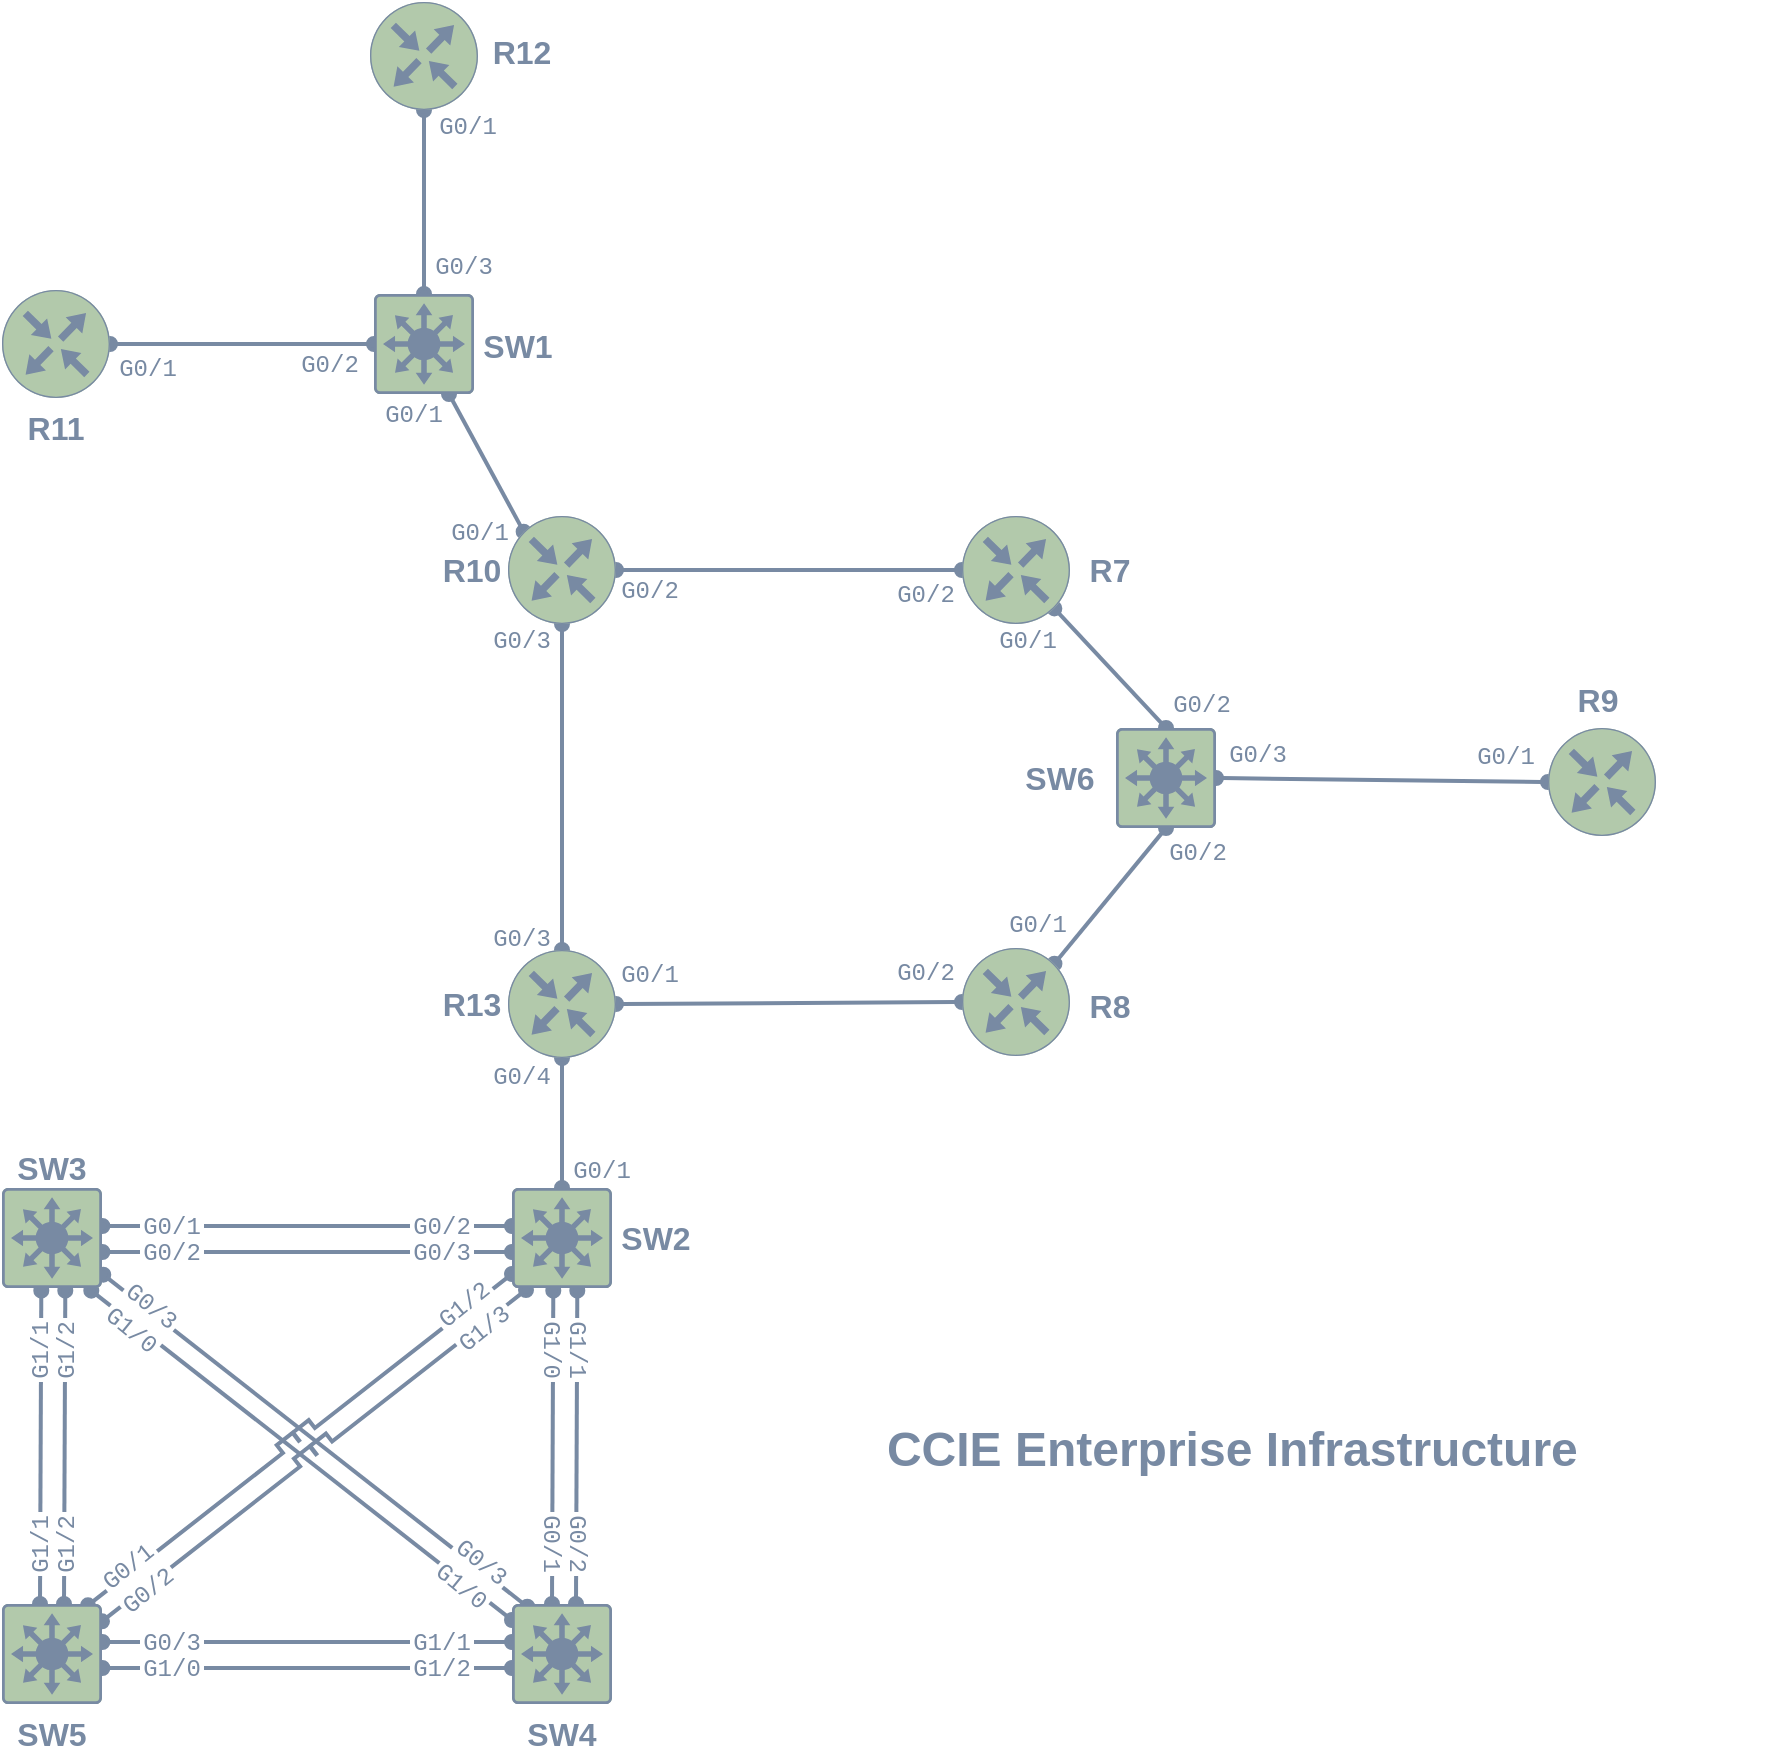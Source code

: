 <mxfile version="24.7.17">
  <diagram id="3FzLCyjZ6z0AWajw7nmZ" name="Page-1">
    <mxGraphModel dx="811" dy="481" grid="0" gridSize="10" guides="1" tooltips="1" connect="1" arrows="0" fold="1" page="1" pageScale="1" pageWidth="1700" pageHeight="1100" math="0" shadow="0">
      <root>
        <mxCell id="0" />
        <mxCell id="1" parent="0" />
        <mxCell id="4cNgWaajoUoEKIql2Z4e-40" style="orthogonalLoop=1;jettySize=auto;html=1;entryX=0.5;entryY=1;entryDx=0;entryDy=0;entryPerimeter=0;strokeWidth=2;endArrow=oval;endFill=1;strokeColor=#788AA3;fontColor=#46495D;startArrow=oval;startFill=1;exitX=0.5;exitY=0;exitDx=0;exitDy=0;exitPerimeter=0;" parent="1" source="JbKFmaKcqYVt8SOd0Ui6-25" target="jpL6aEYmRxAyybrOZQ5o-57" edge="1">
          <mxGeometry relative="1" as="geometry">
            <mxPoint x="702" y="723" as="sourcePoint" />
            <mxPoint x="702" y="664" as="targetPoint" />
          </mxGeometry>
        </mxCell>
        <mxCell id="4cNgWaajoUoEKIql2Z4e-1" style="orthogonalLoop=1;jettySize=auto;html=1;entryX=0.5;entryY=1;entryDx=0;entryDy=0;entryPerimeter=0;strokeWidth=2;endArrow=oval;endFill=1;strokeColor=#788AA3;fontColor=#46495D;startArrow=oval;startFill=1;exitX=0.5;exitY=0;exitDx=0;exitDy=0;exitPerimeter=0;" parent="1" source="jpL6aEYmRxAyybrOZQ5o-73" target="jpL6aEYmRxAyybrOZQ5o-71" edge="1">
          <mxGeometry relative="1" as="geometry">
            <mxPoint x="690.597" y="268.83" as="sourcePoint" />
            <mxPoint x="775.4" y="231" as="targetPoint" />
          </mxGeometry>
        </mxCell>
        <mxCell id="jpL6aEYmRxAyybrOZQ5o-75" style="orthogonalLoop=1;jettySize=auto;html=1;entryX=0;entryY=0.5;entryDx=0;entryDy=0;entryPerimeter=0;strokeWidth=2;endArrow=oval;endFill=1;strokeColor=#788AA3;fontColor=#46495D;startArrow=oval;startFill=1;exitX=1;exitY=0.5;exitDx=0;exitDy=0;exitPerimeter=0;" parent="1" source="jpL6aEYmRxAyybrOZQ5o-72" target="jpL6aEYmRxAyybrOZQ5o-73" edge="1">
          <mxGeometry relative="1" as="geometry">
            <mxPoint x="619.83" y="395.83" as="sourcePoint" />
            <mxPoint x="582.5" y="327" as="targetPoint" />
          </mxGeometry>
        </mxCell>
        <mxCell id="jpL6aEYmRxAyybrOZQ5o-74" style="orthogonalLoop=1;jettySize=auto;html=1;entryX=0.75;entryY=1;entryDx=0;entryDy=0;entryPerimeter=0;strokeWidth=2;endArrow=oval;endFill=1;strokeColor=#788AA3;fontColor=#46495D;startArrow=oval;startFill=1;exitX=0.145;exitY=0.145;exitDx=0;exitDy=0;exitPerimeter=0;" parent="1" source="jpL6aEYmRxAyybrOZQ5o-53" target="jpL6aEYmRxAyybrOZQ5o-73" edge="1">
          <mxGeometry relative="1" as="geometry">
            <mxPoint x="759" y="334" as="sourcePoint" />
            <mxPoint x="653" y="334" as="targetPoint" />
          </mxGeometry>
        </mxCell>
        <mxCell id="jpL6aEYmRxAyybrOZQ5o-59" style="edgeStyle=none;orthogonalLoop=1;jettySize=auto;html=1;exitX=0;exitY=0.5;exitDx=0;exitDy=0;endArrow=oval;endFill=1;strokeWidth=2;strokeColor=#788AA3;fontColor=#46495D;startArrow=oval;startFill=1;entryX=1;entryY=0.5;entryDx=0;entryDy=0;entryPerimeter=0;exitPerimeter=0;" parent="1" source="jpL6aEYmRxAyybrOZQ5o-25" target="jpL6aEYmRxAyybrOZQ5o-57" edge="1">
          <mxGeometry relative="1" as="geometry">
            <mxPoint x="1113" y="646" as="sourcePoint" />
            <mxPoint x="778" y="631" as="targetPoint" />
          </mxGeometry>
        </mxCell>
        <mxCell id="jpL6aEYmRxAyybrOZQ5o-58" style="edgeStyle=none;orthogonalLoop=1;jettySize=auto;html=1;exitX=0.5;exitY=1;exitDx=0;exitDy=0;exitPerimeter=0;entryX=0.5;entryY=0;entryDx=0;entryDy=0;entryPerimeter=0;endArrow=oval;endFill=1;strokeWidth=2;strokeColor=#788AA3;fontColor=#46495D;startArrow=oval;startFill=1;" parent="1" source="jpL6aEYmRxAyybrOZQ5o-53" target="jpL6aEYmRxAyybrOZQ5o-57" edge="1">
          <mxGeometry relative="1" as="geometry">
            <mxPoint x="688" y="460" as="sourcePoint" />
            <mxPoint x="688" y="545" as="targetPoint" />
          </mxGeometry>
        </mxCell>
        <mxCell id="jpL6aEYmRxAyybrOZQ5o-31" style="orthogonalLoop=1;jettySize=auto;html=1;entryX=1;entryY=0.5;entryDx=0;entryDy=0;entryPerimeter=0;strokeWidth=2;endArrow=oval;endFill=1;strokeColor=#788AA3;fontColor=#46495D;startArrow=oval;startFill=1;exitX=0;exitY=0.5;exitDx=0;exitDy=0;exitPerimeter=0;" parent="1" source="jpL6aEYmRxAyybrOZQ5o-30" target="jpL6aEYmRxAyybrOZQ5o-23" edge="1">
          <mxGeometry relative="1" as="geometry">
            <mxPoint x="997" y="583" as="sourcePoint" />
            <mxPoint x="997" y="524" as="targetPoint" />
          </mxGeometry>
        </mxCell>
        <mxCell id="jpL6aEYmRxAyybrOZQ5o-29" style="edgeStyle=none;orthogonalLoop=1;jettySize=auto;html=1;exitX=1;exitY=0.5;exitDx=0;exitDy=0;exitPerimeter=0;endArrow=oval;endFill=1;strokeWidth=2;strokeColor=#788AA3;fontColor=#46495D;startArrow=oval;startFill=1;entryX=0;entryY=0.5;entryDx=0;entryDy=0;entryPerimeter=0;" parent="1" source="jpL6aEYmRxAyybrOZQ5o-53" target="jpL6aEYmRxAyybrOZQ5o-22" edge="1">
          <mxGeometry relative="1" as="geometry">
            <mxPoint x="1028.197" y="385.83" as="sourcePoint" />
            <mxPoint x="1154.83" y="403.8" as="targetPoint" />
          </mxGeometry>
        </mxCell>
        <mxCell id="jpL6aEYmRxAyybrOZQ5o-26" style="edgeStyle=none;orthogonalLoop=1;jettySize=auto;html=1;exitX=0.5;exitY=1;exitDx=0;exitDy=0;exitPerimeter=0;entryX=0.856;entryY=0.145;entryDx=0;entryDy=0;entryPerimeter=0;endArrow=oval;endFill=1;strokeWidth=2;strokeColor=#788AA3;fontColor=#46495D;startArrow=oval;startFill=1;" parent="1" source="jpL6aEYmRxAyybrOZQ5o-23" target="jpL6aEYmRxAyybrOZQ5o-25" edge="1">
          <mxGeometry relative="1" as="geometry">
            <mxPoint x="926" y="525" as="sourcePoint" />
            <mxPoint x="926" y="609" as="targetPoint" />
          </mxGeometry>
        </mxCell>
        <mxCell id="jpL6aEYmRxAyybrOZQ5o-24" style="edgeStyle=none;orthogonalLoop=1;jettySize=auto;html=1;exitX=0.855;exitY=0.856;exitDx=0;exitDy=0;exitPerimeter=0;entryX=0.5;entryY=0;entryDx=0;entryDy=0;entryPerimeter=0;endArrow=oval;endFill=1;strokeWidth=2;strokeColor=#788AA3;fontColor=#46495D;startArrow=oval;startFill=1;" parent="1" source="jpL6aEYmRxAyybrOZQ5o-22" target="jpL6aEYmRxAyybrOZQ5o-23" edge="1">
          <mxGeometry relative="1" as="geometry">
            <mxPoint x="866.17" y="393.197" as="sourcePoint" />
            <mxPoint x="907.83" y="432.83" as="targetPoint" />
          </mxGeometry>
        </mxCell>
        <mxCell id="jpL6aEYmRxAyybrOZQ5o-22" value="" style="points=[[0.5,0,0],[1,0.5,0],[0.5,1,0],[0,0.5,0],[0.145,0.145,0],[0.856,0.145,0],[0.855,0.856,0],[0.145,0.855,0]];verticalLabelPosition=bottom;html=1;verticalAlign=top;aspect=fixed;align=center;pointerEvents=1;shape=mxgraph.cisco19.rect;prIcon=router;fillColor=#B2C9AB;strokeColor=#788AA3;shadow=0;fontColor=#46495D;" parent="1" vertex="1">
          <mxGeometry x="889" y="378" width="54" height="54" as="geometry" />
        </mxCell>
        <mxCell id="jpL6aEYmRxAyybrOZQ5o-23" value="" style="points=[[0.015,0.015,0],[0.985,0.015,0],[0.985,0.985,0],[0.015,0.985,0],[0.25,0,0],[0.5,0,0],[0.75,0,0],[1,0.25,0],[1,0.5,0],[1,0.75,0],[0.75,1,0],[0.5,1,0],[0.25,1,0],[0,0.75,0],[0,0.5,0],[0,0.25,0]];verticalLabelPosition=bottom;html=1;verticalAlign=top;aspect=fixed;align=center;pointerEvents=1;shape=mxgraph.cisco19.rect;prIcon=l3_switch;fillColor=#B2C9AB;strokeColor=#788AA3;shadow=0;fontColor=#46495D;" parent="1" vertex="1">
          <mxGeometry x="966" y="484" width="50" height="50" as="geometry" />
        </mxCell>
        <mxCell id="jpL6aEYmRxAyybrOZQ5o-25" value="" style="points=[[0.5,0,0],[1,0.5,0],[0.5,1,0],[0,0.5,0],[0.145,0.145,0],[0.856,0.145,0],[0.855,0.856,0],[0.145,0.855,0]];verticalLabelPosition=bottom;html=1;verticalAlign=top;aspect=fixed;align=center;pointerEvents=1;shape=mxgraph.cisco19.rect;prIcon=router;fillColor=#B2C9AB;strokeColor=#788AA3;shadow=0;fontColor=#46495D;" parent="1" vertex="1">
          <mxGeometry x="889" y="594" width="54" height="54" as="geometry" />
        </mxCell>
        <mxCell id="jpL6aEYmRxAyybrOZQ5o-30" value="" style="points=[[0.5,0,0],[1,0.5,0],[0.5,1,0],[0,0.5,0],[0.145,0.145,0],[0.856,0.145,0],[0.855,0.856,0],[0.145,0.855,0]];verticalLabelPosition=bottom;html=1;verticalAlign=top;aspect=fixed;align=center;pointerEvents=1;shape=mxgraph.cisco19.rect;prIcon=router;fillColor=#B2C9AB;strokeColor=#788AA3;shadow=0;fontColor=#46495D;" parent="1" vertex="1">
          <mxGeometry x="1182" y="484" width="54" height="54" as="geometry" />
        </mxCell>
        <mxCell id="jpL6aEYmRxAyybrOZQ5o-32" value="&lt;font size=&quot;1&quot; color=&quot;#788aa3&quot;&gt;&lt;b style=&quot;font-size: 16px&quot;&gt;R7&lt;/b&gt;&lt;/font&gt;" style="text;html=1;strokeColor=none;fillColor=none;align=center;verticalAlign=middle;whiteSpace=wrap;fontColor=#46495D;" parent="1" vertex="1">
          <mxGeometry x="943" y="395" width="40" height="20" as="geometry" />
        </mxCell>
        <mxCell id="jpL6aEYmRxAyybrOZQ5o-33" value="&lt;font size=&quot;1&quot; color=&quot;#788aa3&quot;&gt;&lt;b style=&quot;font-size: 16px&quot;&gt;R8&lt;/b&gt;&lt;/font&gt;" style="text;html=1;strokeColor=none;fillColor=none;align=center;verticalAlign=middle;whiteSpace=wrap;fontColor=#46495D;" parent="1" vertex="1">
          <mxGeometry x="943" y="613" width="40" height="20" as="geometry" />
        </mxCell>
        <mxCell id="jpL6aEYmRxAyybrOZQ5o-34" value="&lt;font size=&quot;1&quot; color=&quot;#788aa3&quot;&gt;&lt;b style=&quot;font-size: 16px&quot;&gt;SW6&lt;/b&gt;&lt;/font&gt;" style="text;html=1;strokeColor=none;fillColor=none;align=center;verticalAlign=middle;whiteSpace=wrap;fontColor=#46495D;" parent="1" vertex="1">
          <mxGeometry x="918" y="499" width="40" height="20" as="geometry" />
        </mxCell>
        <mxCell id="jpL6aEYmRxAyybrOZQ5o-37" value="&lt;font face=&quot;Courier New&quot; color=&quot;#788aa3&quot; style=&quot;font-size: 12px&quot;&gt;G0/2&lt;/font&gt;" style="whiteSpace=wrap;html=1;strokeWidth=2;glass=0;shadow=0;fontColor=#46495D;fillColor=none;strokeColor=none;" parent="1" vertex="1">
          <mxGeometry x="855" y="411" width="32" height="12" as="geometry" />
        </mxCell>
        <mxCell id="jpL6aEYmRxAyybrOZQ5o-39" value="&lt;font size=&quot;1&quot; color=&quot;#788aa3&quot;&gt;&lt;b style=&quot;font-size: 16px&quot;&gt;R9&lt;/b&gt;&lt;/font&gt;" style="text;html=1;strokeColor=none;fillColor=none;align=center;verticalAlign=middle;whiteSpace=wrap;fontColor=#46495D;" parent="1" vertex="1">
          <mxGeometry x="1187" y="460" width="40" height="20" as="geometry" />
        </mxCell>
        <mxCell id="jpL6aEYmRxAyybrOZQ5o-40" value="&lt;font face=&quot;Courier New&quot; color=&quot;#788aa3&quot; style=&quot;font-size: 12px&quot;&gt;G0/1&lt;/font&gt;" style="whiteSpace=wrap;html=1;strokeWidth=2;glass=0;shadow=0;fontColor=#46495D;fillColor=none;strokeColor=none;" parent="1" vertex="1">
          <mxGeometry x="906" y="434" width="32" height="12" as="geometry" />
        </mxCell>
        <mxCell id="jpL6aEYmRxAyybrOZQ5o-41" value="&lt;font face=&quot;Courier New&quot; color=&quot;#788aa3&quot; style=&quot;font-size: 12px&quot;&gt;G0/2&lt;/font&gt;" style="whiteSpace=wrap;html=1;strokeWidth=2;glass=0;shadow=0;fontColor=#46495D;fillColor=none;strokeColor=none;" parent="1" vertex="1">
          <mxGeometry x="993" y="466" width="32" height="12" as="geometry" />
        </mxCell>
        <mxCell id="jpL6aEYmRxAyybrOZQ5o-43" value="&lt;font face=&quot;Courier New&quot; color=&quot;#788aa3&quot; style=&quot;font-size: 12px&quot;&gt;G0/1&lt;/font&gt;" style="whiteSpace=wrap;html=1;strokeWidth=2;glass=0;shadow=0;fontColor=#46495D;fillColor=none;strokeColor=none;" parent="1" vertex="1">
          <mxGeometry x="911" y="576" width="32" height="12" as="geometry" />
        </mxCell>
        <mxCell id="jpL6aEYmRxAyybrOZQ5o-44" value="&lt;font face=&quot;Courier New&quot; color=&quot;#788aa3&quot; style=&quot;font-size: 12px&quot;&gt;G0/3&lt;/font&gt;" style="whiteSpace=wrap;html=1;strokeWidth=2;glass=0;shadow=0;fontColor=#46495D;fillColor=none;strokeColor=none;" parent="1" vertex="1">
          <mxGeometry x="1021" y="491" width="32" height="12" as="geometry" />
        </mxCell>
        <mxCell id="jpL6aEYmRxAyybrOZQ5o-45" value="&lt;font face=&quot;Courier New&quot; color=&quot;#788aa3&quot; style=&quot;font-size: 12px&quot;&gt;G0/1&lt;/font&gt;" style="whiteSpace=wrap;html=1;strokeWidth=2;glass=0;shadow=0;fontColor=#46495D;fillColor=none;strokeColor=none;" parent="1" vertex="1">
          <mxGeometry x="1145" y="492" width="32" height="12" as="geometry" />
        </mxCell>
        <mxCell id="jpL6aEYmRxAyybrOZQ5o-51" value="&lt;font face=&quot;Courier New&quot; color=&quot;#788aa3&quot; style=&quot;font-size: 12px&quot;&gt;G0/2&lt;/font&gt;" style="whiteSpace=wrap;html=1;strokeWidth=2;glass=0;shadow=0;fontColor=#46495D;fillColor=none;strokeColor=none;" parent="1" vertex="1">
          <mxGeometry x="855" y="600" width="32" height="12" as="geometry" />
        </mxCell>
        <mxCell id="jpL6aEYmRxAyybrOZQ5o-53" value="" style="points=[[0.5,0,0],[1,0.5,0],[0.5,1,0],[0,0.5,0],[0.145,0.145,0],[0.856,0.145,0],[0.855,0.856,0],[0.145,0.855,0]];verticalLabelPosition=bottom;html=1;verticalAlign=top;aspect=fixed;align=center;pointerEvents=1;shape=mxgraph.cisco19.rect;prIcon=router;fillColor=#B2C9AB;strokeColor=#788AA3;shadow=0;fontColor=#46495D;" parent="1" vertex="1">
          <mxGeometry x="662" y="378" width="54" height="54" as="geometry" />
        </mxCell>
        <mxCell id="jpL6aEYmRxAyybrOZQ5o-55" value="&lt;font face=&quot;Courier New&quot; color=&quot;#788aa3&quot; style=&quot;font-size: 12px&quot;&gt;G0/2&lt;/font&gt;" style="whiteSpace=wrap;html=1;strokeWidth=2;glass=0;shadow=0;fontColor=#46495D;fillColor=none;strokeColor=none;" parent="1" vertex="1">
          <mxGeometry x="717" y="409" width="32" height="12" as="geometry" />
        </mxCell>
        <mxCell id="jpL6aEYmRxAyybrOZQ5o-57" value="" style="points=[[0.5,0,0],[1,0.5,0],[0.5,1,0],[0,0.5,0],[0.145,0.145,0],[0.856,0.145,0],[0.855,0.856,0],[0.145,0.855,0]];verticalLabelPosition=bottom;html=1;verticalAlign=top;aspect=fixed;align=center;pointerEvents=1;shape=mxgraph.cisco19.rect;prIcon=router;fillColor=#B2C9AB;strokeColor=#788AA3;shadow=0;fontColor=#46495D;" parent="1" vertex="1">
          <mxGeometry x="662" y="595" width="54" height="54" as="geometry" />
        </mxCell>
        <mxCell id="jpL6aEYmRxAyybrOZQ5o-62" value="&lt;font size=&quot;1&quot; color=&quot;#788aa3&quot;&gt;&lt;b style=&quot;font-size: 16px&quot;&gt;R10&lt;/b&gt;&lt;/font&gt;" style="text;html=1;strokeColor=none;fillColor=none;align=center;verticalAlign=middle;whiteSpace=wrap;fontColor=#46495D;" parent="1" vertex="1">
          <mxGeometry x="624" y="395" width="40" height="20" as="geometry" />
        </mxCell>
        <mxCell id="jpL6aEYmRxAyybrOZQ5o-63" value="&lt;font size=&quot;1&quot; color=&quot;#788aa3&quot;&gt;&lt;b style=&quot;font-size: 16px&quot;&gt;R13&lt;/b&gt;&lt;/font&gt;" style="text;html=1;strokeColor=none;fillColor=none;align=center;verticalAlign=middle;whiteSpace=wrap;fontColor=#46495D;" parent="1" vertex="1">
          <mxGeometry x="624" y="612" width="40" height="20" as="geometry" />
        </mxCell>
        <mxCell id="jpL6aEYmRxAyybrOZQ5o-64" value="&lt;font face=&quot;Courier New&quot; color=&quot;#788aa3&quot; style=&quot;font-size: 12px&quot;&gt;G0/3&lt;/font&gt;" style="whiteSpace=wrap;html=1;strokeWidth=2;glass=0;shadow=0;fontColor=#46495D;fillColor=none;strokeColor=none;" parent="1" vertex="1">
          <mxGeometry x="653" y="434" width="32" height="12" as="geometry" />
        </mxCell>
        <mxCell id="jpL6aEYmRxAyybrOZQ5o-65" value="&lt;font face=&quot;Courier New&quot; color=&quot;#788aa3&quot; style=&quot;font-size: 12px&quot;&gt;G0/3&lt;/font&gt;" style="whiteSpace=wrap;html=1;strokeWidth=2;glass=0;shadow=0;fontColor=#46495D;fillColor=none;strokeColor=none;" parent="1" vertex="1">
          <mxGeometry x="653" y="583" width="32" height="12" as="geometry" />
        </mxCell>
        <mxCell id="jpL6aEYmRxAyybrOZQ5o-68" value="&lt;font face=&quot;Courier New&quot; color=&quot;#788aa3&quot; style=&quot;font-size: 12px&quot;&gt;G0/1&lt;/font&gt;" style="whiteSpace=wrap;html=1;strokeWidth=2;glass=0;shadow=0;fontColor=#46495D;fillColor=none;strokeColor=none;" parent="1" vertex="1">
          <mxGeometry x="717" y="601" width="32" height="12" as="geometry" />
        </mxCell>
        <mxCell id="jpL6aEYmRxAyybrOZQ5o-71" value="" style="points=[[0.5,0,0],[1,0.5,0],[0.5,1,0],[0,0.5,0],[0.145,0.145,0],[0.856,0.145,0],[0.855,0.856,0],[0.145,0.855,0]];verticalLabelPosition=bottom;html=1;verticalAlign=top;aspect=fixed;align=center;pointerEvents=1;shape=mxgraph.cisco19.rect;prIcon=router;fillColor=#B2C9AB;strokeColor=#788AA3;shadow=0;fontColor=#46495D;" parent="1" vertex="1">
          <mxGeometry x="593" y="121" width="54" height="54" as="geometry" />
        </mxCell>
        <mxCell id="jpL6aEYmRxAyybrOZQ5o-72" value="" style="points=[[0.5,0,0],[1,0.5,0],[0.5,1,0],[0,0.5,0],[0.145,0.145,0],[0.856,0.145,0],[0.855,0.856,0],[0.145,0.855,0]];verticalLabelPosition=bottom;html=1;verticalAlign=top;aspect=fixed;align=center;pointerEvents=1;shape=mxgraph.cisco19.rect;prIcon=router;fillColor=#B2C9AB;strokeColor=#788AA3;shadow=0;fontColor=#46495D;" parent="1" vertex="1">
          <mxGeometry x="409" y="265" width="54" height="54" as="geometry" />
        </mxCell>
        <mxCell id="jpL6aEYmRxAyybrOZQ5o-73" value="" style="points=[[0.015,0.015,0],[0.985,0.015,0],[0.985,0.985,0],[0.015,0.985,0],[0.25,0,0],[0.5,0,0],[0.75,0,0],[1,0.25,0],[1,0.5,0],[1,0.75,0],[0.75,1,0],[0.5,1,0],[0.25,1,0],[0,0.75,0],[0,0.5,0],[0,0.25,0]];verticalLabelPosition=bottom;html=1;verticalAlign=top;aspect=fixed;align=center;pointerEvents=1;shape=mxgraph.cisco19.rect;prIcon=l3_switch;fillColor=#B2C9AB;strokeColor=#788AA3;shadow=0;fontColor=#46495D;" parent="1" vertex="1">
          <mxGeometry x="595" y="267" width="50" height="50" as="geometry" />
        </mxCell>
        <mxCell id="4cNgWaajoUoEKIql2Z4e-2" value="&lt;font size=&quot;1&quot; color=&quot;#788aa3&quot;&gt;&lt;b style=&quot;font-size: 16px&quot;&gt;R12&lt;/b&gt;&lt;/font&gt;" style="text;html=1;strokeColor=none;fillColor=none;align=center;verticalAlign=middle;whiteSpace=wrap;fontColor=#46495D;" parent="1" vertex="1">
          <mxGeometry x="649" y="136" width="40" height="20" as="geometry" />
        </mxCell>
        <mxCell id="4cNgWaajoUoEKIql2Z4e-3" value="&lt;font size=&quot;1&quot; color=&quot;#788aa3&quot;&gt;&lt;b style=&quot;font-size: 16px&quot;&gt;SW1&lt;/b&gt;&lt;/font&gt;" style="text;html=1;strokeColor=none;fillColor=none;align=center;verticalAlign=middle;whiteSpace=wrap;fontColor=#46495D;" parent="1" vertex="1">
          <mxGeometry x="647" y="283" width="40" height="20" as="geometry" />
        </mxCell>
        <mxCell id="4cNgWaajoUoEKIql2Z4e-4" value="&lt;font face=&quot;Courier New&quot; color=&quot;#788aa3&quot; style=&quot;font-size: 12px&quot;&gt;G0/1&lt;/font&gt;" style="whiteSpace=wrap;html=1;strokeWidth=2;glass=0;shadow=0;fontColor=#46495D;fillColor=none;strokeColor=none;" parent="1" vertex="1">
          <mxGeometry x="466" y="298" width="32" height="12" as="geometry" />
        </mxCell>
        <mxCell id="4cNgWaajoUoEKIql2Z4e-5" value="&lt;font face=&quot;Courier New&quot; color=&quot;#788aa3&quot; style=&quot;font-size: 12px&quot;&gt;G0/2&lt;/font&gt;" style="whiteSpace=wrap;html=1;strokeWidth=2;glass=0;shadow=0;fontColor=#46495D;fillColor=none;strokeColor=none;" parent="1" vertex="1">
          <mxGeometry x="557" y="296" width="32" height="12" as="geometry" />
        </mxCell>
        <mxCell id="4cNgWaajoUoEKIql2Z4e-7" value="&lt;font face=&quot;Courier New&quot; color=&quot;#788aa3&quot; style=&quot;font-size: 12px&quot;&gt;G0/3&lt;/font&gt;" style="whiteSpace=wrap;html=1;strokeWidth=2;glass=0;shadow=0;fontColor=#46495D;fillColor=none;strokeColor=none;" parent="1" vertex="1">
          <mxGeometry x="624" y="247" width="32" height="12" as="geometry" />
        </mxCell>
        <mxCell id="4cNgWaajoUoEKIql2Z4e-8" value="&lt;font face=&quot;Courier New&quot; color=&quot;#788aa3&quot; style=&quot;font-size: 12px&quot;&gt;G0/1&lt;/font&gt;" style="whiteSpace=wrap;html=1;strokeWidth=2;glass=0;shadow=0;fontColor=#46495D;fillColor=none;strokeColor=none;" parent="1" vertex="1">
          <mxGeometry x="599" y="321" width="32" height="12" as="geometry" />
        </mxCell>
        <mxCell id="4cNgWaajoUoEKIql2Z4e-9" value="&lt;font face=&quot;Courier New&quot; color=&quot;#788aa3&quot; style=&quot;font-size: 12px&quot;&gt;G0/1&lt;/font&gt;" style="whiteSpace=wrap;html=1;strokeWidth=2;glass=0;shadow=0;fontColor=#46495D;fillColor=none;strokeColor=none;" parent="1" vertex="1">
          <mxGeometry x="632" y="380" width="32" height="12" as="geometry" />
        </mxCell>
        <mxCell id="4cNgWaajoUoEKIql2Z4e-10" value="&lt;font face=&quot;Courier New&quot; color=&quot;#788aa3&quot; style=&quot;font-size: 12px&quot;&gt;G0/1&lt;/font&gt;" style="whiteSpace=wrap;html=1;strokeWidth=2;glass=0;shadow=0;fontColor=#46495D;fillColor=none;strokeColor=none;" parent="1" vertex="1">
          <mxGeometry x="626" y="177" width="32" height="12" as="geometry" />
        </mxCell>
        <mxCell id="4cNgWaajoUoEKIql2Z4e-11" value="&lt;font size=&quot;1&quot; color=&quot;#788aa3&quot;&gt;&lt;b style=&quot;font-size: 16px&quot;&gt;R11&lt;/b&gt;&lt;/font&gt;" style="text;html=1;strokeColor=none;fillColor=none;align=center;verticalAlign=middle;whiteSpace=wrap;fontColor=#46495D;" parent="1" vertex="1">
          <mxGeometry x="416" y="324" width="40" height="20" as="geometry" />
        </mxCell>
        <mxCell id="4cNgWaajoUoEKIql2Z4e-22" style="edgeStyle=none;orthogonalLoop=1;jettySize=auto;html=1;entryX=0.856;entryY=0.145;entryDx=0;entryDy=0;entryPerimeter=0;endArrow=oval;endFill=1;strokeWidth=2;strokeColor=#788AA3;fontColor=#46495D;startArrow=oval;startFill=1;" parent="1" edge="1">
          <mxGeometry relative="1" as="geometry">
            <mxPoint x="664" y="746" as="sourcePoint" />
            <mxPoint x="459.197" y="746" as="targetPoint" />
          </mxGeometry>
        </mxCell>
        <mxCell id="4cNgWaajoUoEKIql2Z4e-23" style="edgeStyle=none;orthogonalLoop=1;jettySize=auto;html=1;entryX=0.856;entryY=0.145;entryDx=0;entryDy=0;entryPerimeter=0;endArrow=oval;endFill=1;strokeWidth=2;strokeColor=#788AA3;fontColor=#46495D;startArrow=oval;startFill=1;" parent="1" edge="1">
          <mxGeometry relative="1" as="geometry">
            <mxPoint x="664" y="733" as="sourcePoint" />
            <mxPoint x="459.197" y="733" as="targetPoint" />
          </mxGeometry>
        </mxCell>
        <mxCell id="4cNgWaajoUoEKIql2Z4e-24" style="edgeStyle=none;orthogonalLoop=1;jettySize=auto;html=1;entryX=0.513;entryY=1.067;entryDx=0;entryDy=0;entryPerimeter=0;endArrow=oval;endFill=1;strokeWidth=2;strokeColor=#788AA3;fontColor=#46495D;startArrow=oval;startFill=1;" parent="1" edge="1">
          <mxGeometry relative="1" as="geometry">
            <mxPoint x="428" y="922" as="sourcePoint" />
            <mxPoint x="428.65" y="765.35" as="targetPoint" />
          </mxGeometry>
        </mxCell>
        <mxCell id="4cNgWaajoUoEKIql2Z4e-25" style="edgeStyle=none;orthogonalLoop=1;jettySize=auto;html=1;entryX=0.513;entryY=1.067;entryDx=0;entryDy=0;entryPerimeter=0;endArrow=oval;endFill=1;strokeWidth=2;strokeColor=#788AA3;fontColor=#46495D;startArrow=oval;startFill=1;" parent="1" edge="1">
          <mxGeometry relative="1" as="geometry">
            <mxPoint x="440" y="922" as="sourcePoint" />
            <mxPoint x="440.65" y="765.35" as="targetPoint" />
          </mxGeometry>
        </mxCell>
        <mxCell id="4cNgWaajoUoEKIql2Z4e-26" style="edgeStyle=none;orthogonalLoop=1;jettySize=auto;html=1;entryX=0.513;entryY=1.067;entryDx=0;entryDy=0;entryPerimeter=0;endArrow=oval;endFill=1;strokeWidth=2;strokeColor=#788AA3;fontColor=#46495D;startArrow=oval;startFill=1;jumpStyle=none;jumpSize=6;exitX=0;exitY=0.16;exitDx=0;exitDy=0;exitPerimeter=0;" parent="1" source="4cNgWaajoUoEKIql2Z4e-15" edge="1">
          <mxGeometry relative="1" as="geometry">
            <mxPoint x="669" y="931" as="sourcePoint" />
            <mxPoint x="453.65" y="765.35" as="targetPoint" />
          </mxGeometry>
        </mxCell>
        <mxCell id="4cNgWaajoUoEKIql2Z4e-27" style="edgeStyle=none;orthogonalLoop=1;jettySize=auto;html=1;entryX=0.513;entryY=1.067;entryDx=0;entryDy=0;entryPerimeter=0;endArrow=oval;endFill=1;strokeWidth=2;strokeColor=#788AA3;fontColor=#46495D;startArrow=oval;startFill=1;jumpStyle=none;jumpSize=6;exitX=0.133;exitY=0.027;exitDx=0;exitDy=0;exitPerimeter=0;" parent="1" edge="1">
          <mxGeometry relative="1" as="geometry">
            <mxPoint x="671.65" y="923.35" as="sourcePoint" />
            <mxPoint x="459.65" y="757.35" as="targetPoint" />
          </mxGeometry>
        </mxCell>
        <mxCell id="4cNgWaajoUoEKIql2Z4e-28" style="edgeStyle=none;orthogonalLoop=1;jettySize=auto;html=1;entryX=0;entryY=0.92;entryDx=0;entryDy=0;entryPerimeter=0;endArrow=oval;endFill=1;strokeWidth=2;strokeColor=#788AA3;fontColor=#46495D;startArrow=oval;startFill=1;exitX=0.86;exitY=0.013;exitDx=0;exitDy=0;exitPerimeter=0;jumpStyle=sharp;jumpSize=8;" parent="1" source="4cNgWaajoUoEKIql2Z4e-14" edge="1">
          <mxGeometry relative="1" as="geometry">
            <mxPoint x="462.65" y="917" as="sourcePoint" />
            <mxPoint x="664" y="757" as="targetPoint" />
          </mxGeometry>
        </mxCell>
        <mxCell id="4cNgWaajoUoEKIql2Z4e-30" style="edgeStyle=none;orthogonalLoop=1;jettySize=auto;html=1;entryX=0;entryY=0.92;entryDx=0;entryDy=0;entryPerimeter=0;endArrow=oval;endFill=1;strokeWidth=2;strokeColor=#788AA3;fontColor=#46495D;startArrow=oval;startFill=1;exitX=0.86;exitY=0.013;exitDx=0;exitDy=0;exitPerimeter=0;jumpStyle=sharp;jumpSize=8;" parent="1" edge="1">
          <mxGeometry relative="1" as="geometry">
            <mxPoint x="459" y="930.65" as="sourcePoint" />
            <mxPoint x="671" y="765" as="targetPoint" />
          </mxGeometry>
        </mxCell>
        <mxCell id="4cNgWaajoUoEKIql2Z4e-36" style="edgeStyle=none;orthogonalLoop=1;jettySize=auto;html=1;entryX=0.856;entryY=0.145;entryDx=0;entryDy=0;entryPerimeter=0;endArrow=oval;endFill=1;strokeWidth=2;strokeColor=#788AA3;fontColor=#46495D;startArrow=oval;startFill=1;" parent="1" edge="1">
          <mxGeometry relative="1" as="geometry">
            <mxPoint x="664" y="954" as="sourcePoint" />
            <mxPoint x="459.197" y="954" as="targetPoint" />
          </mxGeometry>
        </mxCell>
        <mxCell id="4cNgWaajoUoEKIql2Z4e-37" style="edgeStyle=none;orthogonalLoop=1;jettySize=auto;html=1;entryX=0.856;entryY=0.145;entryDx=0;entryDy=0;entryPerimeter=0;endArrow=oval;endFill=1;strokeWidth=2;strokeColor=#788AA3;fontColor=#46495D;startArrow=oval;startFill=1;" parent="1" edge="1">
          <mxGeometry relative="1" as="geometry">
            <mxPoint x="664" y="941" as="sourcePoint" />
            <mxPoint x="459.197" y="941" as="targetPoint" />
          </mxGeometry>
        </mxCell>
        <mxCell id="4cNgWaajoUoEKIql2Z4e-38" style="edgeStyle=none;orthogonalLoop=1;jettySize=auto;html=1;entryX=0.513;entryY=1.067;entryDx=0;entryDy=0;entryPerimeter=0;endArrow=oval;endFill=1;strokeWidth=2;strokeColor=#788AA3;fontColor=#46495D;startArrow=oval;startFill=1;" parent="1" edge="1">
          <mxGeometry relative="1" as="geometry">
            <mxPoint x="684" y="922" as="sourcePoint" />
            <mxPoint x="684.65" y="765.35" as="targetPoint" />
          </mxGeometry>
        </mxCell>
        <mxCell id="4cNgWaajoUoEKIql2Z4e-39" style="edgeStyle=none;orthogonalLoop=1;jettySize=auto;html=1;entryX=0.513;entryY=1.067;entryDx=0;entryDy=0;entryPerimeter=0;endArrow=oval;endFill=1;strokeWidth=2;strokeColor=#788AA3;fontColor=#46495D;startArrow=oval;startFill=1;" parent="1" edge="1">
          <mxGeometry relative="1" as="geometry">
            <mxPoint x="696" y="922" as="sourcePoint" />
            <mxPoint x="696.65" y="765.35" as="targetPoint" />
          </mxGeometry>
        </mxCell>
        <mxCell id="wrmZSxv6j3DV5eyw9Rod-2" value="" style="points=[[0.015,0.015,0],[0.985,0.015,0],[0.985,0.985,0],[0.015,0.985,0],[0.25,0,0],[0.5,0,0],[0.75,0,0],[1,0.25,0],[1,0.5,0],[1,0.75,0],[0.75,1,0],[0.5,1,0],[0.25,1,0],[0,0.75,0],[0,0.5,0],[0,0.25,0]];verticalLabelPosition=bottom;html=1;verticalAlign=top;aspect=fixed;align=center;pointerEvents=1;shape=mxgraph.cisco19.rect;prIcon=l3_switch;fillColor=#B2C9AB;strokeColor=#788AA3;shadow=0;fontColor=#46495D;" parent="1" vertex="1">
          <mxGeometry x="409" y="714" width="50" height="50" as="geometry" />
        </mxCell>
        <mxCell id="JbKFmaKcqYVt8SOd0Ui6-25" value="" style="points=[[0.015,0.015,0],[0.985,0.015,0],[0.985,0.985,0],[0.015,0.985,0],[0.25,0,0],[0.5,0,0],[0.75,0,0],[1,0.25,0],[1,0.5,0],[1,0.75,0],[0.75,1,0],[0.5,1,0],[0.25,1,0],[0,0.75,0],[0,0.5,0],[0,0.25,0]];verticalLabelPosition=bottom;html=1;verticalAlign=top;aspect=fixed;align=center;pointerEvents=1;shape=mxgraph.cisco19.rect;prIcon=l3_switch;fillColor=#B2C9AB;strokeColor=#788AA3;shadow=0;fontColor=#46495D;" parent="1" vertex="1">
          <mxGeometry x="664" y="714" width="50" height="50" as="geometry" />
        </mxCell>
        <mxCell id="4cNgWaajoUoEKIql2Z4e-14" value="" style="points=[[0.015,0.015,0],[0.985,0.015,0],[0.985,0.985,0],[0.015,0.985,0],[0.25,0,0],[0.5,0,0],[0.75,0,0],[1,0.25,0],[1,0.5,0],[1,0.75,0],[0.75,1,0],[0.5,1,0],[0.25,1,0],[0,0.75,0],[0,0.5,0],[0,0.25,0]];verticalLabelPosition=bottom;html=1;verticalAlign=top;aspect=fixed;align=center;pointerEvents=1;shape=mxgraph.cisco19.rect;prIcon=l3_switch;fillColor=#B2C9AB;strokeColor=#788AA3;shadow=0;fontColor=#46495D;" parent="1" vertex="1">
          <mxGeometry x="409" y="922" width="50" height="50" as="geometry" />
        </mxCell>
        <mxCell id="4cNgWaajoUoEKIql2Z4e-15" value="" style="points=[[0.015,0.015,0],[0.985,0.015,0],[0.985,0.985,0],[0.015,0.985,0],[0.25,0,0],[0.5,0,0],[0.75,0,0],[1,0.25,0],[1,0.5,0],[1,0.75,0],[0.75,1,0],[0.5,1,0],[0.25,1,0],[0,0.75,0],[0,0.5,0],[0,0.25,0]];verticalLabelPosition=bottom;html=1;verticalAlign=top;aspect=fixed;align=center;pointerEvents=1;shape=mxgraph.cisco19.rect;prIcon=l3_switch;fillColor=#B2C9AB;strokeColor=#788AA3;shadow=0;fontColor=#46495D;" parent="1" vertex="1">
          <mxGeometry x="664" y="922" width="50" height="50" as="geometry" />
        </mxCell>
        <mxCell id="4cNgWaajoUoEKIql2Z4e-12" value="&lt;font face=&quot;Courier New&quot; color=&quot;#788aa3&quot; style=&quot;font-size: 12px&quot;&gt;G0/1&lt;/font&gt;" style="whiteSpace=wrap;html=1;strokeWidth=2;glass=0;shadow=0;fontColor=#46495D;strokeColor=none;" parent="1" vertex="1">
          <mxGeometry x="478" y="727" width="32" height="12" as="geometry" />
        </mxCell>
        <mxCell id="4cNgWaajoUoEKIql2Z4e-43" value="&lt;font face=&quot;Courier New&quot; color=&quot;#788aa3&quot; style=&quot;font-size: 12px&quot;&gt;G0/2&lt;/font&gt;" style="whiteSpace=wrap;html=1;strokeWidth=2;glass=0;shadow=0;fontColor=#46495D;strokeColor=none;" parent="1" vertex="1">
          <mxGeometry x="478" y="740" width="32" height="12" as="geometry" />
        </mxCell>
        <mxCell id="4cNgWaajoUoEKIql2Z4e-44" value="&lt;font face=&quot;Courier New&quot; color=&quot;#788aa3&quot; style=&quot;font-size: 12px&quot;&gt;G0/3&lt;/font&gt;" style="whiteSpace=wrap;html=1;strokeWidth=2;glass=0;shadow=0;fontColor=#46495D;strokeColor=none;" parent="1" vertex="1">
          <mxGeometry x="613" y="740" width="32" height="12" as="geometry" />
        </mxCell>
        <mxCell id="4cNgWaajoUoEKIql2Z4e-45" value="&lt;font face=&quot;Courier New&quot; color=&quot;#788aa3&quot; style=&quot;font-size: 12px&quot;&gt;G0/2&lt;/font&gt;" style="whiteSpace=wrap;html=1;strokeWidth=2;glass=0;shadow=0;fontColor=#46495D;strokeColor=none;" parent="1" vertex="1">
          <mxGeometry x="613" y="727" width="32" height="12" as="geometry" />
        </mxCell>
        <mxCell id="4cNgWaajoUoEKIql2Z4e-46" value="&lt;font face=&quot;Courier New&quot; color=&quot;#788aa3&quot; style=&quot;font-size: 12px&quot;&gt;G1/3&lt;/font&gt;" style="whiteSpace=wrap;html=1;strokeWidth=2;glass=0;shadow=0;fontColor=#46495D;strokeColor=none;rotation=321;" parent="1" vertex="1">
          <mxGeometry x="634" y="778" width="32" height="12" as="geometry" />
        </mxCell>
        <mxCell id="4cNgWaajoUoEKIql2Z4e-47" value="&lt;font face=&quot;Courier New&quot; color=&quot;#788aa3&quot; style=&quot;font-size: 12px&quot;&gt;G1/2&lt;/font&gt;" style="whiteSpace=wrap;html=1;strokeWidth=2;glass=0;shadow=0;fontColor=#46495D;strokeColor=none;rotation=321;" parent="1" vertex="1">
          <mxGeometry x="624" y="766" width="32" height="12" as="geometry" />
        </mxCell>
        <mxCell id="4cNgWaajoUoEKIql2Z4e-48" value="&lt;font face=&quot;Courier New&quot; color=&quot;#788aa3&quot; style=&quot;font-size: 12px&quot;&gt;G0/4&lt;/font&gt;" style="whiteSpace=wrap;html=1;strokeWidth=2;glass=0;shadow=0;fontColor=#46495D;fillColor=none;strokeColor=none;" parent="1" vertex="1">
          <mxGeometry x="653" y="652" width="32" height="12" as="geometry" />
        </mxCell>
        <mxCell id="4cNgWaajoUoEKIql2Z4e-49" value="&lt;font face=&quot;Courier New&quot; color=&quot;#788aa3&quot; style=&quot;font-size: 12px&quot;&gt;G0/1&lt;/font&gt;" style="whiteSpace=wrap;html=1;strokeWidth=2;glass=0;shadow=0;fontColor=#46495D;fillColor=none;strokeColor=none;" parent="1" vertex="1">
          <mxGeometry x="693" y="699" width="32" height="12" as="geometry" />
        </mxCell>
        <mxCell id="4cNgWaajoUoEKIql2Z4e-50" value="&lt;font face=&quot;Courier New&quot; color=&quot;#788aa3&quot; style=&quot;font-size: 12px&quot;&gt;G0/1&lt;/font&gt;" style="whiteSpace=wrap;html=1;strokeWidth=2;glass=0;shadow=0;fontColor=#46495D;strokeColor=none;rotation=321;" parent="1" vertex="1">
          <mxGeometry x="456" y="897" width="32" height="12" as="geometry" />
        </mxCell>
        <mxCell id="4cNgWaajoUoEKIql2Z4e-51" value="&lt;font face=&quot;Courier New&quot; color=&quot;#788aa3&quot; style=&quot;font-size: 12px&quot;&gt;G0/2&lt;/font&gt;" style="whiteSpace=wrap;html=1;strokeWidth=2;glass=0;shadow=0;fontColor=#46495D;strokeColor=none;rotation=321;" parent="1" vertex="1">
          <mxGeometry x="466" y="909" width="32" height="12" as="geometry" />
        </mxCell>
        <mxCell id="4cNgWaajoUoEKIql2Z4e-53" value="&lt;font face=&quot;Courier New&quot; color=&quot;#788aa3&quot; style=&quot;font-size: 12px&quot;&gt;G0/3&lt;/font&gt;" style="whiteSpace=wrap;html=1;strokeWidth=2;glass=0;shadow=0;fontColor=#46495D;strokeColor=none;rotation=39;" parent="1" vertex="1">
          <mxGeometry x="468" y="767" width="32" height="12" as="geometry" />
        </mxCell>
        <mxCell id="4cNgWaajoUoEKIql2Z4e-54" value="&lt;font face=&quot;Courier New&quot; color=&quot;#788aa3&quot; style=&quot;font-size: 12px&quot;&gt;G1/0&lt;/font&gt;" style="whiteSpace=wrap;html=1;strokeWidth=2;glass=0;shadow=0;fontColor=#46495D;strokeColor=none;rotation=39;" parent="1" vertex="1">
          <mxGeometry x="458" y="779" width="32" height="12" as="geometry" />
        </mxCell>
        <mxCell id="4cNgWaajoUoEKIql2Z4e-55" value="&lt;font face=&quot;Courier New&quot; color=&quot;#788aa3&quot; style=&quot;font-size: 12px&quot;&gt;G0/3&lt;/font&gt;" style="whiteSpace=wrap;html=1;strokeWidth=2;glass=0;shadow=0;fontColor=#46495D;strokeColor=none;rotation=39;" parent="1" vertex="1">
          <mxGeometry x="633" y="895" width="32" height="12" as="geometry" />
        </mxCell>
        <mxCell id="4cNgWaajoUoEKIql2Z4e-56" value="&lt;font face=&quot;Courier New&quot; color=&quot;#788aa3&quot; style=&quot;font-size: 12px&quot;&gt;G1/0&lt;/font&gt;" style="whiteSpace=wrap;html=1;strokeWidth=2;glass=0;shadow=0;fontColor=#46495D;strokeColor=none;rotation=39;" parent="1" vertex="1">
          <mxGeometry x="623" y="907" width="32" height="12" as="geometry" />
        </mxCell>
        <mxCell id="4cNgWaajoUoEKIql2Z4e-57" value="&lt;font face=&quot;Courier New&quot; color=&quot;#788aa3&quot; style=&quot;font-size: 12px&quot;&gt;G0/3&lt;/font&gt;" style="whiteSpace=wrap;html=1;strokeWidth=2;glass=0;shadow=0;fontColor=#46495D;strokeColor=none;" parent="1" vertex="1">
          <mxGeometry x="478" y="935" width="32" height="12" as="geometry" />
        </mxCell>
        <mxCell id="4cNgWaajoUoEKIql2Z4e-58" value="&lt;font face=&quot;Courier New&quot; color=&quot;#788aa3&quot; style=&quot;font-size: 12px&quot;&gt;G1/0&lt;/font&gt;" style="whiteSpace=wrap;html=1;strokeWidth=2;glass=0;shadow=0;fontColor=#46495D;strokeColor=none;" parent="1" vertex="1">
          <mxGeometry x="478" y="948" width="32" height="12" as="geometry" />
        </mxCell>
        <mxCell id="4cNgWaajoUoEKIql2Z4e-59" value="&lt;font face=&quot;Courier New&quot; color=&quot;#788aa3&quot; style=&quot;font-size: 12px&quot;&gt;G1/2&lt;/font&gt;" style="whiteSpace=wrap;html=1;strokeWidth=2;glass=0;shadow=0;fontColor=#46495D;strokeColor=none;" parent="1" vertex="1">
          <mxGeometry x="613" y="948" width="32" height="12" as="geometry" />
        </mxCell>
        <mxCell id="4cNgWaajoUoEKIql2Z4e-60" value="&lt;font face=&quot;Courier New&quot; color=&quot;#788aa3&quot; style=&quot;font-size: 12px&quot;&gt;G1/1&lt;/font&gt;" style="whiteSpace=wrap;html=1;strokeWidth=2;glass=0;shadow=0;fontColor=#46495D;strokeColor=none;" parent="1" vertex="1">
          <mxGeometry x="613" y="935" width="32" height="12" as="geometry" />
        </mxCell>
        <mxCell id="4cNgWaajoUoEKIql2Z4e-61" value="&lt;font face=&quot;Courier New&quot; color=&quot;#788aa3&quot; style=&quot;font-size: 12px&quot;&gt;G1/1&lt;/font&gt;" style="whiteSpace=wrap;html=1;strokeWidth=2;glass=0;shadow=0;fontColor=#46495D;strokeColor=none;direction=east;rotation=270;" parent="1" vertex="1">
          <mxGeometry x="412" y="789" width="32" height="12" as="geometry" />
        </mxCell>
        <mxCell id="4cNgWaajoUoEKIql2Z4e-62" value="&lt;font face=&quot;Courier New&quot; color=&quot;#788aa3&quot; style=&quot;font-size: 12px&quot;&gt;G1/2&lt;/font&gt;" style="whiteSpace=wrap;html=1;strokeWidth=2;glass=0;shadow=0;fontColor=#46495D;strokeColor=none;direction=east;rotation=270;" parent="1" vertex="1">
          <mxGeometry x="425" y="789" width="32" height="12" as="geometry" />
        </mxCell>
        <mxCell id="4cNgWaajoUoEKIql2Z4e-63" value="&lt;font face=&quot;Courier New&quot; color=&quot;#788aa3&quot; style=&quot;font-size: 12px&quot;&gt;G1/1&lt;/font&gt;" style="whiteSpace=wrap;html=1;strokeWidth=2;glass=0;shadow=0;fontColor=#46495D;strokeColor=none;direction=east;rotation=270;" parent="1" vertex="1">
          <mxGeometry x="412" y="886" width="32" height="12" as="geometry" />
        </mxCell>
        <mxCell id="4cNgWaajoUoEKIql2Z4e-64" value="&lt;font face=&quot;Courier New&quot; color=&quot;#788aa3&quot; style=&quot;font-size: 12px&quot;&gt;G1/2&lt;/font&gt;" style="whiteSpace=wrap;html=1;strokeWidth=2;glass=0;shadow=0;fontColor=#46495D;strokeColor=none;direction=east;rotation=270;" parent="1" vertex="1">
          <mxGeometry x="425" y="886" width="32" height="12" as="geometry" />
        </mxCell>
        <mxCell id="4cNgWaajoUoEKIql2Z4e-65" value="&lt;font face=&quot;Courier New&quot; color=&quot;#788aa3&quot; style=&quot;font-size: 12px&quot;&gt;G1/0&lt;/font&gt;" style="whiteSpace=wrap;html=1;strokeWidth=2;glass=0;shadow=0;fontColor=#46495D;strokeColor=none;direction=east;rotation=90;" parent="1" vertex="1">
          <mxGeometry x="668" y="789" width="32" height="12" as="geometry" />
        </mxCell>
        <mxCell id="4cNgWaajoUoEKIql2Z4e-66" value="&lt;font face=&quot;Courier New&quot; color=&quot;#788aa3&quot; style=&quot;font-size: 12px&quot;&gt;G1/1&lt;/font&gt;" style="whiteSpace=wrap;html=1;strokeWidth=2;glass=0;shadow=0;fontColor=#46495D;strokeColor=none;direction=east;rotation=90;" parent="1" vertex="1">
          <mxGeometry x="681" y="789" width="32" height="12" as="geometry" />
        </mxCell>
        <mxCell id="4cNgWaajoUoEKIql2Z4e-69" value="&lt;font face=&quot;Courier New&quot; color=&quot;#788aa3&quot; style=&quot;font-size: 12px&quot;&gt;G0/1&lt;/font&gt;" style="whiteSpace=wrap;html=1;strokeWidth=2;glass=0;shadow=0;fontColor=#46495D;strokeColor=none;direction=east;rotation=90;" parent="1" vertex="1">
          <mxGeometry x="668" y="886" width="32" height="12" as="geometry" />
        </mxCell>
        <mxCell id="4cNgWaajoUoEKIql2Z4e-70" value="&lt;font face=&quot;Courier New&quot; color=&quot;#788aa3&quot; style=&quot;font-size: 12px&quot;&gt;G0/2&lt;/font&gt;" style="whiteSpace=wrap;html=1;strokeWidth=2;glass=0;shadow=0;fontColor=#46495D;strokeColor=none;direction=east;rotation=90;" parent="1" vertex="1">
          <mxGeometry x="681" y="886" width="32" height="12" as="geometry" />
        </mxCell>
        <mxCell id="4cNgWaajoUoEKIql2Z4e-71" value="&lt;font size=&quot;1&quot; color=&quot;#788aa3&quot;&gt;&lt;b style=&quot;font-size: 16px&quot;&gt;SW3&lt;/b&gt;&lt;/font&gt;" style="text;html=1;strokeColor=none;fillColor=none;align=center;verticalAlign=middle;whiteSpace=wrap;fontColor=#46495D;" parent="1" vertex="1">
          <mxGeometry x="414" y="694" width="40" height="20" as="geometry" />
        </mxCell>
        <mxCell id="4cNgWaajoUoEKIql2Z4e-72" value="&lt;font size=&quot;1&quot; color=&quot;#788aa3&quot;&gt;&lt;b style=&quot;font-size: 16px&quot;&gt;SW5&lt;/b&gt;&lt;/font&gt;" style="text;html=1;strokeColor=none;fillColor=none;align=center;verticalAlign=middle;whiteSpace=wrap;fontColor=#46495D;" parent="1" vertex="1">
          <mxGeometry x="414" y="977" width="40" height="20" as="geometry" />
        </mxCell>
        <mxCell id="4cNgWaajoUoEKIql2Z4e-73" value="&lt;font size=&quot;1&quot; color=&quot;#788aa3&quot;&gt;&lt;b style=&quot;font-size: 16px&quot;&gt;SW4&lt;/b&gt;&lt;/font&gt;" style="text;html=1;strokeColor=none;fillColor=none;align=center;verticalAlign=middle;whiteSpace=wrap;fontColor=#46495D;" parent="1" vertex="1">
          <mxGeometry x="669" y="977" width="40" height="20" as="geometry" />
        </mxCell>
        <mxCell id="4cNgWaajoUoEKIql2Z4e-74" value="&lt;font size=&quot;1&quot; color=&quot;#788aa3&quot;&gt;&lt;b style=&quot;font-size: 16px&quot;&gt;SW2&lt;/b&gt;&lt;/font&gt;" style="text;html=1;strokeColor=none;fillColor=none;align=center;verticalAlign=middle;whiteSpace=wrap;fontColor=#46495D;" parent="1" vertex="1">
          <mxGeometry x="716" y="729" width="40" height="20" as="geometry" />
        </mxCell>
        <mxCell id="Ev18fSdNY_hJUzm0kY_M-3" value="&lt;font size=&quot;1&quot; color=&quot;#788aa3&quot;&gt;&lt;b style=&quot;font-size: 24px&quot;&gt;CCIE Enterprise Infrastructure&amp;nbsp;&lt;/b&gt;&lt;/font&gt;" style="text;html=1;strokeColor=none;fillColor=none;align=center;verticalAlign=middle;whiteSpace=wrap;fontColor=#46495D;" parent="1" vertex="1">
          <mxGeometry x="751.5" y="829" width="551" height="32" as="geometry" />
        </mxCell>
        <mxCell id="IwoLJpBrKm3ecjtCqLxs-19" value="&lt;font face=&quot;Courier New&quot; color=&quot;#788aa3&quot; style=&quot;font-size: 12px&quot;&gt;G0/2&lt;/font&gt;" style="whiteSpace=wrap;html=1;strokeWidth=2;glass=0;shadow=0;fontColor=#46495D;fillColor=none;strokeColor=none;" parent="1" vertex="1">
          <mxGeometry x="991" y="540" width="32" height="12" as="geometry" />
        </mxCell>
      </root>
    </mxGraphModel>
  </diagram>
</mxfile>
